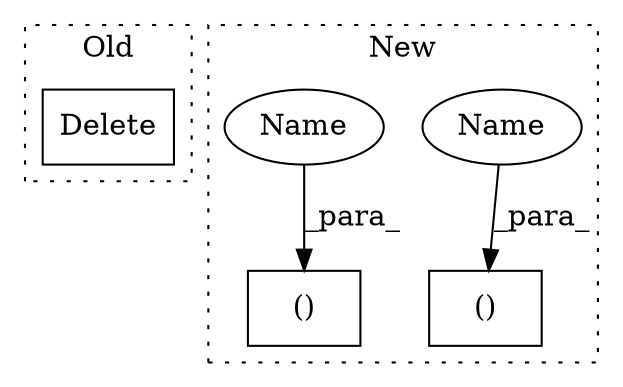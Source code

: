 digraph G {
subgraph cluster0 {
1 [label="Delete" a="101" s="2511" l="46" shape="box"];
label = "Old";
style="dotted";
}
subgraph cluster1 {
2 [label="()" a="54" s="2206" l="17" shape="box"];
3 [label="()" a="54" s="2814" l="14" shape="box"];
4 [label="Name" a="87" s="2809" l="5" shape="ellipse"];
5 [label="Name" a="87" s="2201" l="5" shape="ellipse"];
label = "New";
style="dotted";
}
4 -> 3 [label="_para_"];
5 -> 2 [label="_para_"];
}